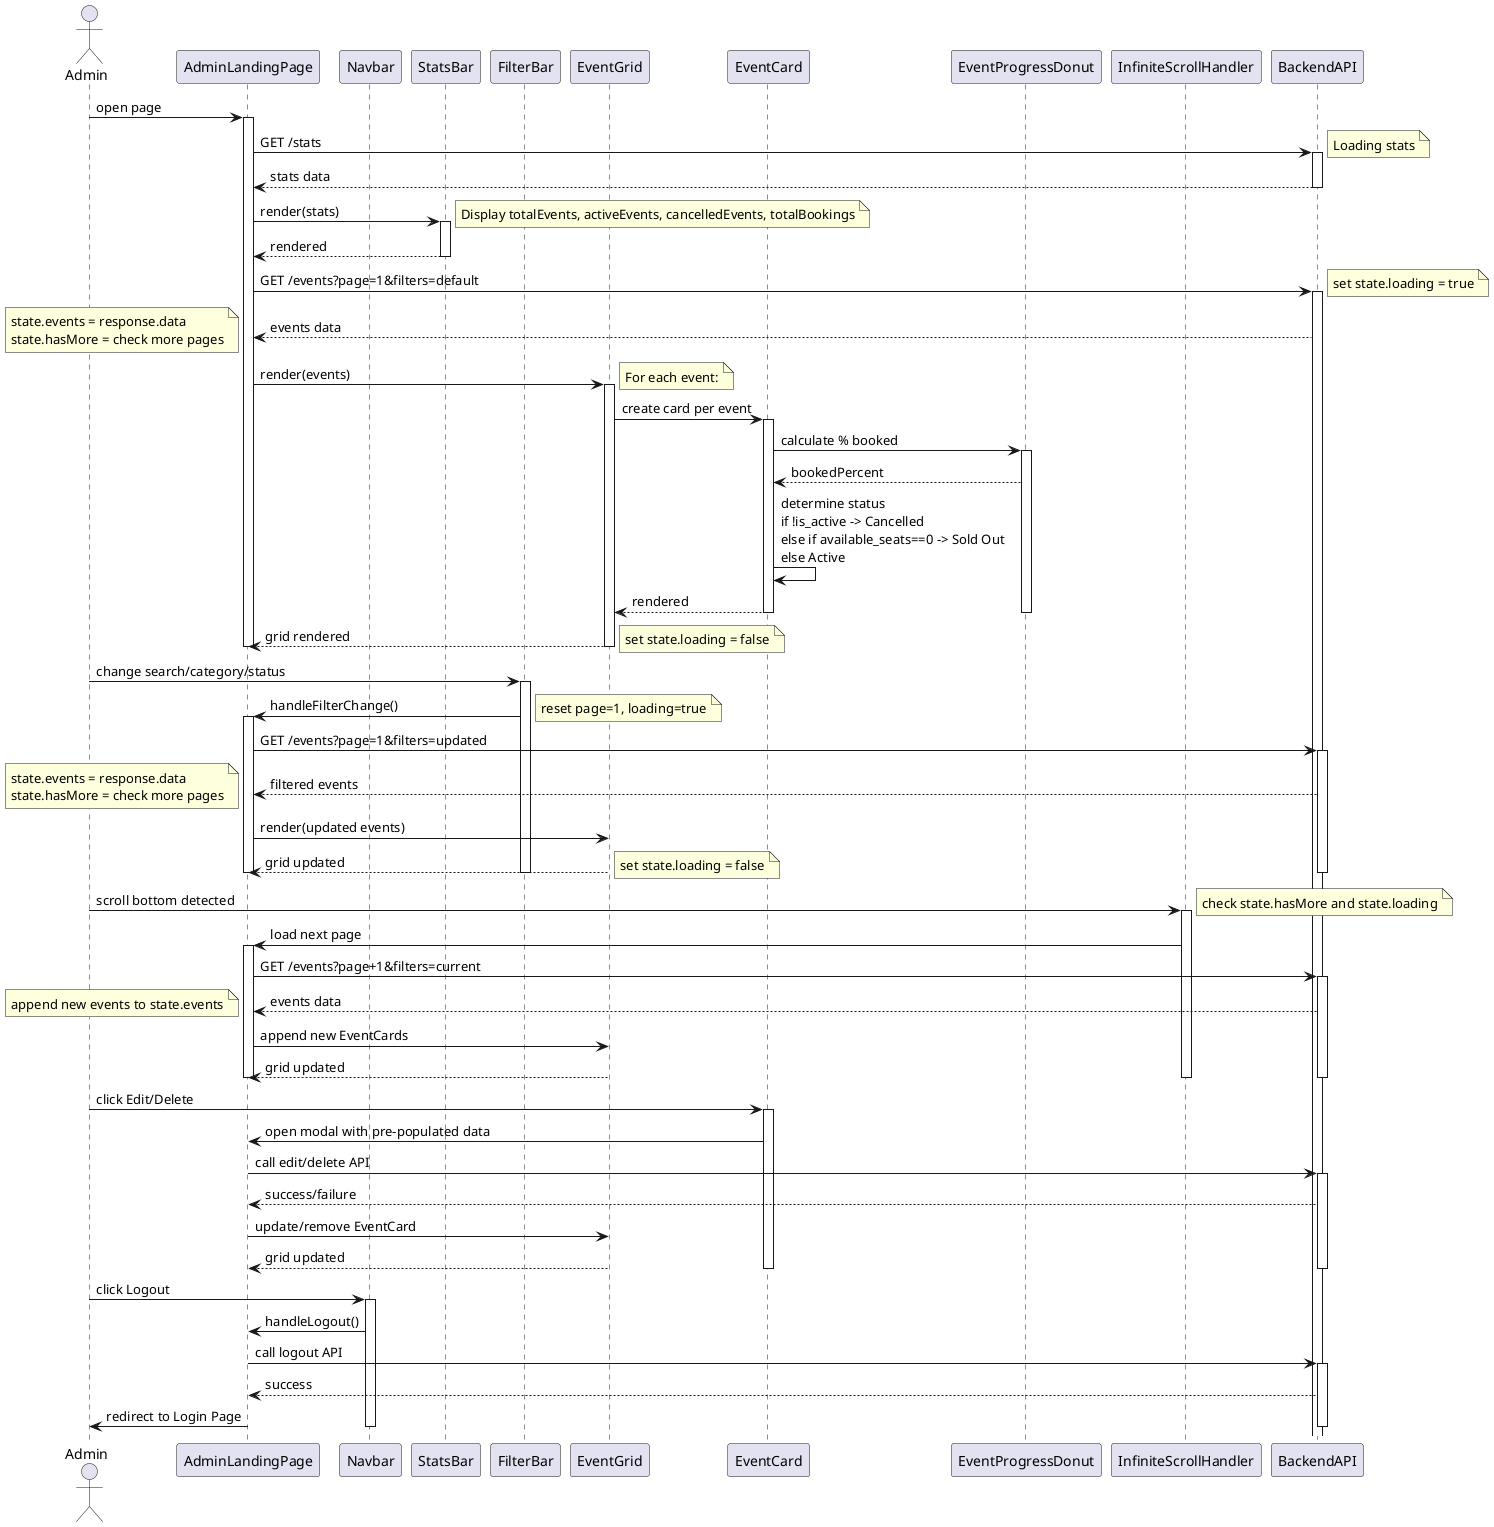 @startuml
actor Admin
participant AdminLandingPage
participant Navbar
participant StatsBar
participant FilterBar
participant EventGrid
participant EventCard
participant EventProgressDonut
participant InfiniteScrollHandler
participant BackendAPI

Admin -> AdminLandingPage : open page
activate AdminLandingPage

AdminLandingPage -> BackendAPI : GET /stats
activate BackendAPI
note right: Loading stats
BackendAPI --> AdminLandingPage : stats data
deactivate BackendAPI
AdminLandingPage -> StatsBar : render(stats)
activate StatsBar
note right: Display totalEvents, activeEvents, cancelledEvents, totalBookings
StatsBar --> AdminLandingPage : rendered
deactivate StatsBar

AdminLandingPage -> BackendAPI : GET /events?page=1&filters=default
activate BackendAPI
note right: set state.loading = true
BackendAPI --> AdminLandingPage : events data
note left: state.events = response.data\nstate.hasMore = check more pages
AdminLandingPage -> EventGrid : render(events)
activate EventGrid
note right: For each event:
EventGrid -> EventCard : create card per event
activate EventCard
EventCard -> EventProgressDonut : calculate % booked
activate EventProgressDonut
EventProgressDonut --> EventCard : bookedPercent
EventCard -> EventCard : determine status\nif !is_active -> Cancelled\nelse if available_seats==0 -> Sold Out\nelse Active
EventCard --> EventGrid : rendered
deactivate EventProgressDonut
deactivate EventCard
EventGrid --> AdminLandingPage : grid rendered
deactivate EventGrid
note right: set state.loading = false
deactivate AdminLandingPage

Admin -> FilterBar : change search/category/status
activate FilterBar
FilterBar -> AdminLandingPage : handleFilterChange()
activate AdminLandingPage
note right: reset page=1, loading=true
AdminLandingPage -> BackendAPI : GET /events?page=1&filters=updated
activate BackendAPI
BackendAPI --> AdminLandingPage : filtered events
note left: state.events = response.data\nstate.hasMore = check more pages
AdminLandingPage -> EventGrid : render(updated events)
EventGrid --> AdminLandingPage : grid updated
deactivate BackendAPI
note right: set state.loading = false
deactivate AdminLandingPage
deactivate FilterBar

Admin -> InfiniteScrollHandler : scroll bottom detected
activate InfiniteScrollHandler
note right: check state.hasMore and state.loading
InfiniteScrollHandler -> AdminLandingPage : load next page
activate AdminLandingPage
AdminLandingPage -> BackendAPI : GET /events?page+1&filters=current
activate BackendAPI
BackendAPI --> AdminLandingPage : events data
note left: append new events to state.events
AdminLandingPage -> EventGrid : append new EventCards
EventGrid --> AdminLandingPage : grid updated
deactivate BackendAPI
deactivate AdminLandingPage
deactivate InfiniteScrollHandler

Admin -> EventCard : click Edit/Delete
activate EventCard
EventCard -> AdminLandingPage : open modal with pre-populated data
AdminLandingPage -> BackendAPI : call edit/delete API
activate BackendAPI
BackendAPI --> AdminLandingPage : success/failure
AdminLandingPage -> EventGrid : update/remove EventCard
EventGrid --> AdminLandingPage : grid updated
deactivate BackendAPI
deactivate EventCard

Admin -> Navbar : click Logout
activate Navbar
Navbar -> AdminLandingPage : handleLogout()
AdminLandingPage -> BackendAPI : call logout API
activate BackendAPI
BackendAPI --> AdminLandingPage : success
AdminLandingPage -> Admin : redirect to Login Page
deactivate BackendAPI
deactivate Navbar

@enduml
